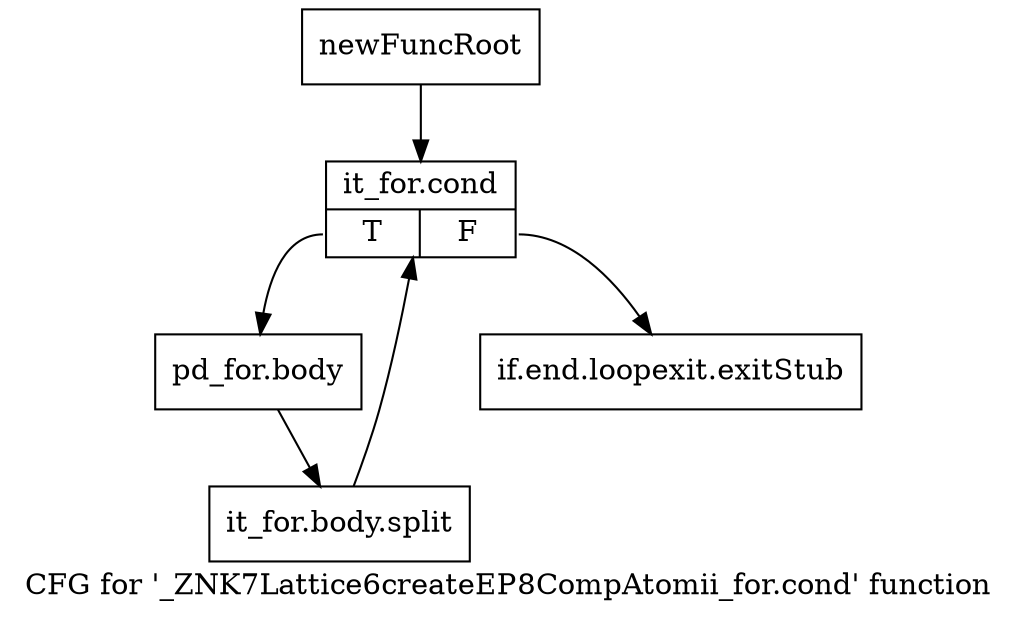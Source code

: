 digraph "CFG for '_ZNK7Lattice6createEP8CompAtomii_for.cond' function" {
	label="CFG for '_ZNK7Lattice6createEP8CompAtomii_for.cond' function";

	Node0x25f51a0 [shape=record,label="{newFuncRoot}"];
	Node0x25f51a0 -> Node0x25f5240;
	Node0x25f51f0 [shape=record,label="{if.end.loopexit.exitStub}"];
	Node0x25f5240 [shape=record,label="{it_for.cond|{<s0>T|<s1>F}}"];
	Node0x25f5240:s0 -> Node0x25f5290;
	Node0x25f5240:s1 -> Node0x25f51f0;
	Node0x25f5290 [shape=record,label="{pd_for.body}"];
	Node0x25f5290 -> Node0x2825910;
	Node0x2825910 [shape=record,label="{it_for.body.split}"];
	Node0x2825910 -> Node0x25f5240;
}
